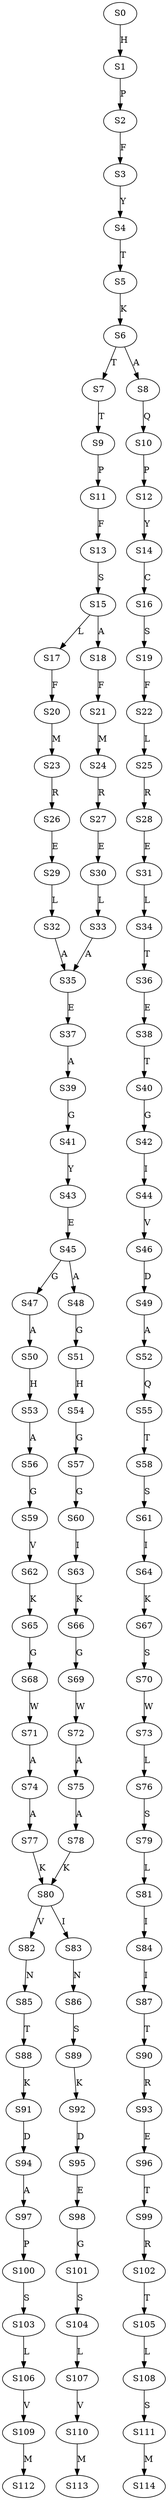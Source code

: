 strict digraph  {
	S0 -> S1 [ label = H ];
	S1 -> S2 [ label = P ];
	S2 -> S3 [ label = F ];
	S3 -> S4 [ label = Y ];
	S4 -> S5 [ label = T ];
	S5 -> S6 [ label = K ];
	S6 -> S7 [ label = T ];
	S6 -> S8 [ label = A ];
	S7 -> S9 [ label = T ];
	S8 -> S10 [ label = Q ];
	S9 -> S11 [ label = P ];
	S10 -> S12 [ label = P ];
	S11 -> S13 [ label = F ];
	S12 -> S14 [ label = Y ];
	S13 -> S15 [ label = S ];
	S14 -> S16 [ label = C ];
	S15 -> S17 [ label = L ];
	S15 -> S18 [ label = A ];
	S16 -> S19 [ label = S ];
	S17 -> S20 [ label = F ];
	S18 -> S21 [ label = F ];
	S19 -> S22 [ label = F ];
	S20 -> S23 [ label = M ];
	S21 -> S24 [ label = M ];
	S22 -> S25 [ label = L ];
	S23 -> S26 [ label = R ];
	S24 -> S27 [ label = R ];
	S25 -> S28 [ label = R ];
	S26 -> S29 [ label = E ];
	S27 -> S30 [ label = E ];
	S28 -> S31 [ label = E ];
	S29 -> S32 [ label = L ];
	S30 -> S33 [ label = L ];
	S31 -> S34 [ label = L ];
	S32 -> S35 [ label = A ];
	S33 -> S35 [ label = A ];
	S34 -> S36 [ label = T ];
	S35 -> S37 [ label = E ];
	S36 -> S38 [ label = E ];
	S37 -> S39 [ label = A ];
	S38 -> S40 [ label = T ];
	S39 -> S41 [ label = G ];
	S40 -> S42 [ label = G ];
	S41 -> S43 [ label = Y ];
	S42 -> S44 [ label = I ];
	S43 -> S45 [ label = E ];
	S44 -> S46 [ label = V ];
	S45 -> S47 [ label = G ];
	S45 -> S48 [ label = A ];
	S46 -> S49 [ label = D ];
	S47 -> S50 [ label = A ];
	S48 -> S51 [ label = G ];
	S49 -> S52 [ label = A ];
	S50 -> S53 [ label = H ];
	S51 -> S54 [ label = H ];
	S52 -> S55 [ label = Q ];
	S53 -> S56 [ label = A ];
	S54 -> S57 [ label = G ];
	S55 -> S58 [ label = T ];
	S56 -> S59 [ label = G ];
	S57 -> S60 [ label = G ];
	S58 -> S61 [ label = S ];
	S59 -> S62 [ label = V ];
	S60 -> S63 [ label = I ];
	S61 -> S64 [ label = I ];
	S62 -> S65 [ label = K ];
	S63 -> S66 [ label = K ];
	S64 -> S67 [ label = K ];
	S65 -> S68 [ label = G ];
	S66 -> S69 [ label = G ];
	S67 -> S70 [ label = S ];
	S68 -> S71 [ label = W ];
	S69 -> S72 [ label = W ];
	S70 -> S73 [ label = W ];
	S71 -> S74 [ label = A ];
	S72 -> S75 [ label = A ];
	S73 -> S76 [ label = L ];
	S74 -> S77 [ label = A ];
	S75 -> S78 [ label = A ];
	S76 -> S79 [ label = S ];
	S77 -> S80 [ label = K ];
	S78 -> S80 [ label = K ];
	S79 -> S81 [ label = L ];
	S80 -> S82 [ label = V ];
	S80 -> S83 [ label = I ];
	S81 -> S84 [ label = I ];
	S82 -> S85 [ label = N ];
	S83 -> S86 [ label = N ];
	S84 -> S87 [ label = I ];
	S85 -> S88 [ label = T ];
	S86 -> S89 [ label = S ];
	S87 -> S90 [ label = T ];
	S88 -> S91 [ label = K ];
	S89 -> S92 [ label = K ];
	S90 -> S93 [ label = R ];
	S91 -> S94 [ label = D ];
	S92 -> S95 [ label = D ];
	S93 -> S96 [ label = E ];
	S94 -> S97 [ label = A ];
	S95 -> S98 [ label = E ];
	S96 -> S99 [ label = T ];
	S97 -> S100 [ label = P ];
	S98 -> S101 [ label = G ];
	S99 -> S102 [ label = R ];
	S100 -> S103 [ label = S ];
	S101 -> S104 [ label = S ];
	S102 -> S105 [ label = T ];
	S103 -> S106 [ label = L ];
	S104 -> S107 [ label = L ];
	S105 -> S108 [ label = L ];
	S106 -> S109 [ label = V ];
	S107 -> S110 [ label = V ];
	S108 -> S111 [ label = S ];
	S109 -> S112 [ label = M ];
	S110 -> S113 [ label = M ];
	S111 -> S114 [ label = M ];
}
